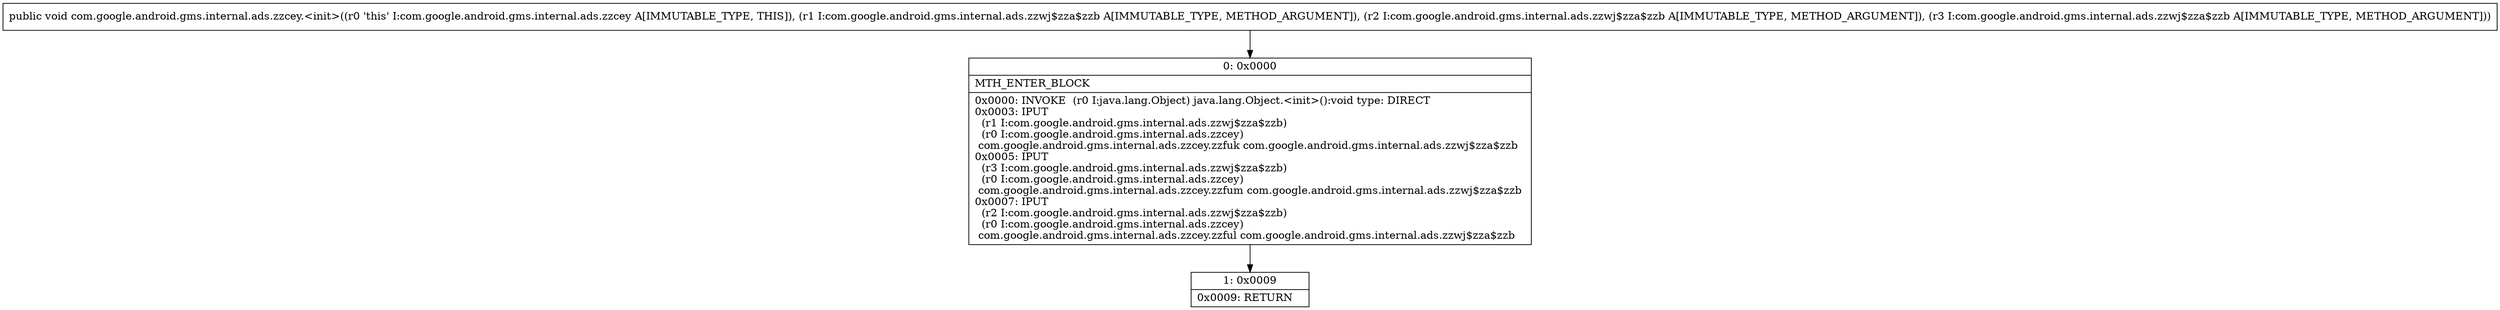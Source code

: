 digraph "CFG forcom.google.android.gms.internal.ads.zzcey.\<init\>(Lcom\/google\/android\/gms\/internal\/ads\/zzwj$zza$zzb;Lcom\/google\/android\/gms\/internal\/ads\/zzwj$zza$zzb;Lcom\/google\/android\/gms\/internal\/ads\/zzwj$zza$zzb;)V" {
Node_0 [shape=record,label="{0\:\ 0x0000|MTH_ENTER_BLOCK\l|0x0000: INVOKE  (r0 I:java.lang.Object) java.lang.Object.\<init\>():void type: DIRECT \l0x0003: IPUT  \l  (r1 I:com.google.android.gms.internal.ads.zzwj$zza$zzb)\l  (r0 I:com.google.android.gms.internal.ads.zzcey)\l com.google.android.gms.internal.ads.zzcey.zzfuk com.google.android.gms.internal.ads.zzwj$zza$zzb \l0x0005: IPUT  \l  (r3 I:com.google.android.gms.internal.ads.zzwj$zza$zzb)\l  (r0 I:com.google.android.gms.internal.ads.zzcey)\l com.google.android.gms.internal.ads.zzcey.zzfum com.google.android.gms.internal.ads.zzwj$zza$zzb \l0x0007: IPUT  \l  (r2 I:com.google.android.gms.internal.ads.zzwj$zza$zzb)\l  (r0 I:com.google.android.gms.internal.ads.zzcey)\l com.google.android.gms.internal.ads.zzcey.zzful com.google.android.gms.internal.ads.zzwj$zza$zzb \l}"];
Node_1 [shape=record,label="{1\:\ 0x0009|0x0009: RETURN   \l}"];
MethodNode[shape=record,label="{public void com.google.android.gms.internal.ads.zzcey.\<init\>((r0 'this' I:com.google.android.gms.internal.ads.zzcey A[IMMUTABLE_TYPE, THIS]), (r1 I:com.google.android.gms.internal.ads.zzwj$zza$zzb A[IMMUTABLE_TYPE, METHOD_ARGUMENT]), (r2 I:com.google.android.gms.internal.ads.zzwj$zza$zzb A[IMMUTABLE_TYPE, METHOD_ARGUMENT]), (r3 I:com.google.android.gms.internal.ads.zzwj$zza$zzb A[IMMUTABLE_TYPE, METHOD_ARGUMENT])) }"];
MethodNode -> Node_0;
Node_0 -> Node_1;
}


